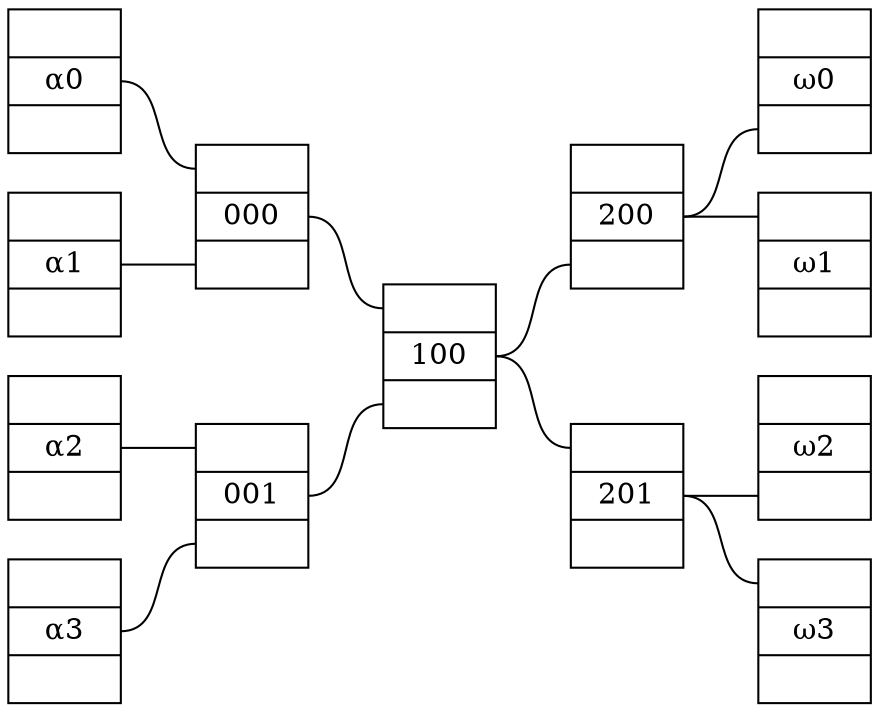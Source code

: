 graph "4 binairy tree general" {
	graph [rankdir=LR]
	node [height=.1 shape=record]
	"α00" [label="<f0> |<f1> α0|<f2>"]
	"α00":f1 -- 000:f0
	"α01" [label="<f0> |<f1> α1|<f2>"]
	"α01":f1 -- 000:f2
	"α10" [label="<f0> |<f1> α2|<f2>"]
	"α10":f1 -- 001:f0
	"α11" [label="<f0> |<f1> α3|<f2>"]
	"α11":f1 -- 001:f2
	"ω00" [label="<f0> |<f1> ω0|<f2>"]
	"ω01" [label="<f0> |<f1> ω1|<f2>"]
	"ω10" [label="<f0> |<f1> ω2|<f2>"]
	"ω11" [label="<f0> |<f1> ω3|<f2>"]
	000 [label="<f0> |<f1> 000|<f2>"]
	000:f1 -- 100:f0
	001 [label="<f0> |<f1> 001|<f2>"]
	001:f1 -- 100:f2
	200 [label="<f0> |<f1> 200|<f2>"]
	200:f1 -- "ω00":f2
	200:f1 -- "ω01":f0
	201 [label="<f0> |<f1> 201|<f2>"]
	201:f1 -- "ω10":f2
	201:f1 -- "ω11":f0
	100 [label="<f0> |<f1> 100|<f2>"]
	100 [label="<f0> |<f1> 100|<f2>"]
	100:f1 -- 200:f2
	100:f1 -- 201:f0
}

